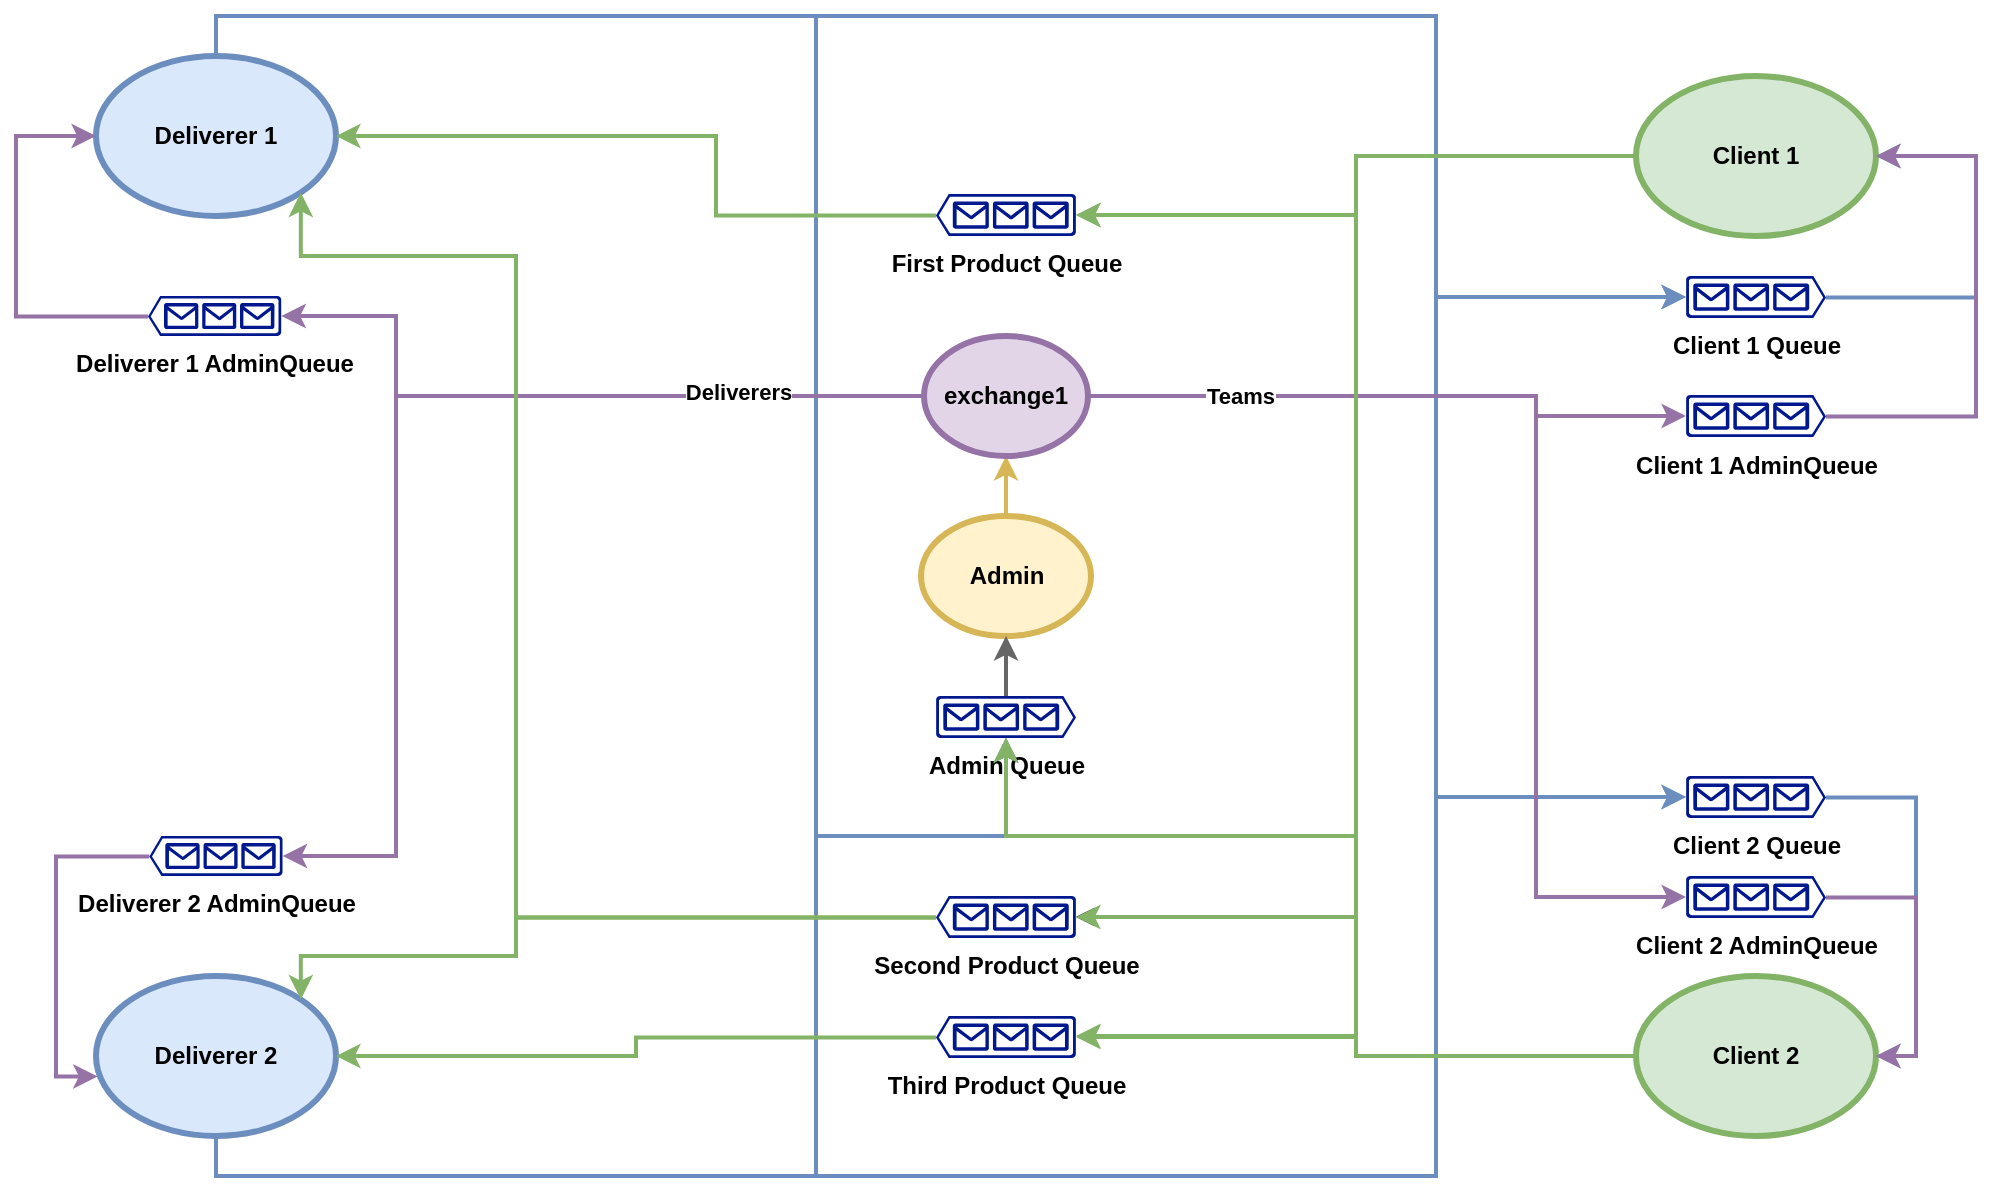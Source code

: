<mxfile version="14.4.9" type="device"><diagram id="5x-2mJpiiLIoOc9qQ1Mc" name="Page-1"><mxGraphModel dx="1221" dy="682" grid="1" gridSize="10" guides="1" tooltips="1" connect="1" arrows="1" fold="1" page="1" pageScale="1" pageWidth="1169" pageHeight="827" math="0" shadow="0"><root><mxCell id="0"/><mxCell id="1" parent="0"/><mxCell id="iiskDO-uZ-j5F6-tFdv9-51" style="edgeStyle=orthogonalEdgeStyle;rounded=0;orthogonalLoop=1;jettySize=auto;html=1;exitX=0.5;exitY=0;exitDx=0;exitDy=0;entryX=0;entryY=0.5;entryDx=0;entryDy=0;entryPerimeter=0;fillColor=#dae8fc;strokeColor=#6c8ebf;strokeWidth=2;" edge="1" parent="1" source="iiskDO-uZ-j5F6-tFdv9-3" target="iiskDO-uZ-j5F6-tFdv9-22"><mxGeometry relative="1" as="geometry"><Array as="points"><mxPoint x="195" y="124"/><mxPoint x="805" y="124"/><mxPoint x="805" y="265"/></Array></mxGeometry></mxCell><mxCell id="iiskDO-uZ-j5F6-tFdv9-52" style="edgeStyle=orthogonalEdgeStyle;rounded=0;orthogonalLoop=1;jettySize=auto;html=1;exitX=0.5;exitY=0;exitDx=0;exitDy=0;entryX=0;entryY=0.5;entryDx=0;entryDy=0;entryPerimeter=0;fillColor=#dae8fc;strokeColor=#6c8ebf;strokeWidth=2;" edge="1" parent="1" source="iiskDO-uZ-j5F6-tFdv9-3" target="iiskDO-uZ-j5F6-tFdv9-23"><mxGeometry relative="1" as="geometry"><Array as="points"><mxPoint x="195" y="124"/><mxPoint x="805" y="124"/><mxPoint x="805" y="515"/></Array></mxGeometry></mxCell><mxCell id="iiskDO-uZ-j5F6-tFdv9-56" style="edgeStyle=orthogonalEdgeStyle;rounded=0;orthogonalLoop=1;jettySize=auto;html=1;exitX=0.5;exitY=0;exitDx=0;exitDy=0;entryX=0.5;entryY=1;entryDx=0;entryDy=0;entryPerimeter=0;fillColor=#dae8fc;strokeColor=#6c8ebf;strokeWidth=2;" edge="1" parent="1" source="iiskDO-uZ-j5F6-tFdv9-3" target="iiskDO-uZ-j5F6-tFdv9-14"><mxGeometry relative="1" as="geometry"><mxPoint x="485" y="524" as="targetPoint"/><Array as="points"><mxPoint x="195" y="124"/><mxPoint x="495" y="124"/><mxPoint x="495" y="534"/><mxPoint x="590" y="534"/></Array></mxGeometry></mxCell><mxCell id="iiskDO-uZ-j5F6-tFdv9-3" value="&lt;b&gt;Deliverer 1&lt;/b&gt;" style="ellipse;whiteSpace=wrap;html=1;flipH=0;flipV=1;fillColor=#dae8fc;strokeColor=#6c8ebf;strokeWidth=3;" vertex="1" parent="1"><mxGeometry x="135" y="144" width="120" height="80" as="geometry"/></mxCell><mxCell id="iiskDO-uZ-j5F6-tFdv9-55" style="edgeStyle=orthogonalEdgeStyle;rounded=0;orthogonalLoop=1;jettySize=auto;html=1;exitX=0.5;exitY=1;exitDx=0;exitDy=0;entryX=0.5;entryY=1;entryDx=0;entryDy=0;entryPerimeter=0;fillColor=#dae8fc;strokeColor=#6c8ebf;strokeWidth=2;" edge="1" parent="1" source="iiskDO-uZ-j5F6-tFdv9-4" target="iiskDO-uZ-j5F6-tFdv9-14"><mxGeometry relative="1" as="geometry"><Array as="points"><mxPoint x="195" y="704"/><mxPoint x="495" y="704"/><mxPoint x="495" y="534"/><mxPoint x="590" y="534"/></Array></mxGeometry></mxCell><mxCell id="iiskDO-uZ-j5F6-tFdv9-61" style="edgeStyle=orthogonalEdgeStyle;rounded=0;orthogonalLoop=1;jettySize=auto;html=1;exitX=0.5;exitY=1;exitDx=0;exitDy=0;entryX=0;entryY=0.5;entryDx=0;entryDy=0;entryPerimeter=0;strokeColor=#6c8ebf;strokeWidth=2;fillColor=#dae8fc;" edge="1" parent="1" source="iiskDO-uZ-j5F6-tFdv9-4" target="iiskDO-uZ-j5F6-tFdv9-23"><mxGeometry relative="1" as="geometry"><Array as="points"><mxPoint x="195" y="704"/><mxPoint x="805" y="704"/><mxPoint x="805" y="515"/></Array></mxGeometry></mxCell><mxCell id="iiskDO-uZ-j5F6-tFdv9-62" style="edgeStyle=orthogonalEdgeStyle;rounded=0;orthogonalLoop=1;jettySize=auto;html=1;exitX=0.5;exitY=1;exitDx=0;exitDy=0;entryX=0;entryY=0.5;entryDx=0;entryDy=0;entryPerimeter=0;strokeColor=#6c8ebf;strokeWidth=2;fillColor=#dae8fc;" edge="1" parent="1" source="iiskDO-uZ-j5F6-tFdv9-4" target="iiskDO-uZ-j5F6-tFdv9-22"><mxGeometry relative="1" as="geometry"><Array as="points"><mxPoint x="195" y="704"/><mxPoint x="805" y="704"/><mxPoint x="805" y="265"/></Array></mxGeometry></mxCell><mxCell id="iiskDO-uZ-j5F6-tFdv9-4" value="&lt;b&gt;Deliverer 2&lt;/b&gt;" style="ellipse;whiteSpace=wrap;html=1;flipH=0;flipV=1;fillColor=#dae8fc;strokeColor=#6c8ebf;strokeWidth=3;" vertex="1" parent="1"><mxGeometry x="135" y="604" width="120" height="80" as="geometry"/></mxCell><mxCell id="iiskDO-uZ-j5F6-tFdv9-7" value="" style="edgeStyle=orthogonalEdgeStyle;rounded=0;orthogonalLoop=1;jettySize=auto;html=1;fillColor=#fff2cc;strokeColor=#d6b656;strokeWidth=2;" edge="1" parent="1" source="iiskDO-uZ-j5F6-tFdv9-5" target="iiskDO-uZ-j5F6-tFdv9-6"><mxGeometry relative="1" as="geometry"><Array as="points"><mxPoint x="590" y="369"/><mxPoint x="590" y="369"/></Array></mxGeometry></mxCell><mxCell id="iiskDO-uZ-j5F6-tFdv9-5" value="&lt;b&gt;Admin&lt;/b&gt;" style="ellipse;whiteSpace=wrap;html=1;strokeWidth=3;fillColor=#fff2cc;strokeColor=#d6b656;" vertex="1" parent="1"><mxGeometry x="547.5" y="374" width="85" height="60" as="geometry"/></mxCell><mxCell id="iiskDO-uZ-j5F6-tFdv9-29" style="edgeStyle=orthogonalEdgeStyle;rounded=0;orthogonalLoop=1;jettySize=auto;html=1;exitX=1;exitY=0.5;exitDx=0;exitDy=0;entryX=0;entryY=0.5;entryDx=0;entryDy=0;entryPerimeter=0;fillColor=#e1d5e7;strokeColor=#9673a6;strokeWidth=2;" edge="1" parent="1" source="iiskDO-uZ-j5F6-tFdv9-6" target="iiskDO-uZ-j5F6-tFdv9-24"><mxGeometry relative="1" as="geometry"><Array as="points"><mxPoint x="855" y="314"/><mxPoint x="855" y="324"/></Array></mxGeometry></mxCell><mxCell id="iiskDO-uZ-j5F6-tFdv9-31" style="edgeStyle=orthogonalEdgeStyle;rounded=0;orthogonalLoop=1;jettySize=auto;html=1;exitX=1;exitY=0.5;exitDx=0;exitDy=0;entryX=0;entryY=0.5;entryDx=0;entryDy=0;entryPerimeter=0;strokeWidth=2;fontStyle=1;fillColor=#e1d5e7;strokeColor=#9673a6;" edge="1" parent="1" source="iiskDO-uZ-j5F6-tFdv9-6" target="iiskDO-uZ-j5F6-tFdv9-26"><mxGeometry relative="1" as="geometry"><Array as="points"><mxPoint x="855" y="314"/><mxPoint x="855" y="565"/></Array></mxGeometry></mxCell><mxCell id="iiskDO-uZ-j5F6-tFdv9-57" value="&lt;b&gt;Teams&lt;/b&gt;" style="edgeLabel;html=1;align=center;verticalAlign=middle;resizable=0;points=[];" vertex="1" connectable="0" parent="iiskDO-uZ-j5F6-tFdv9-31"><mxGeometry x="-0.828" y="1" relative="1" as="geometry"><mxPoint x="28" y="1" as="offset"/></mxGeometry></mxCell><mxCell id="iiskDO-uZ-j5F6-tFdv9-47" style="edgeStyle=orthogonalEdgeStyle;rounded=0;orthogonalLoop=1;jettySize=auto;html=1;exitX=0;exitY=0.5;exitDx=0;exitDy=0;entryX=0;entryY=0.5;entryDx=0;entryDy=0;entryPerimeter=0;fillColor=#e1d5e7;strokeColor=#9673a6;strokeWidth=2;" edge="1" parent="1" source="iiskDO-uZ-j5F6-tFdv9-6" target="iiskDO-uZ-j5F6-tFdv9-41"><mxGeometry relative="1" as="geometry"><Array as="points"><mxPoint x="285" y="314"/><mxPoint x="285" y="274"/></Array></mxGeometry></mxCell><mxCell id="iiskDO-uZ-j5F6-tFdv9-48" style="edgeStyle=orthogonalEdgeStyle;rounded=0;orthogonalLoop=1;jettySize=auto;html=1;exitX=0;exitY=0.5;exitDx=0;exitDy=0;entryX=0;entryY=0.5;entryDx=0;entryDy=0;entryPerimeter=0;fillColor=#e1d5e7;strokeColor=#9673a6;strokeWidth=2;" edge="1" parent="1" source="iiskDO-uZ-j5F6-tFdv9-6" target="iiskDO-uZ-j5F6-tFdv9-43"><mxGeometry relative="1" as="geometry"><Array as="points"><mxPoint x="285" y="314"/><mxPoint x="285" y="544"/></Array></mxGeometry></mxCell><mxCell id="iiskDO-uZ-j5F6-tFdv9-58" value="&lt;b&gt;Deliverers&lt;/b&gt;" style="edgeLabel;html=1;align=center;verticalAlign=middle;resizable=0;points=[];" vertex="1" connectable="0" parent="iiskDO-uZ-j5F6-tFdv9-48"><mxGeometry x="-0.66" y="-2" relative="1" as="geometry"><mxPoint as="offset"/></mxGeometry></mxCell><mxCell id="iiskDO-uZ-j5F6-tFdv9-6" value="&lt;b&gt;exchange1&lt;/b&gt;" style="ellipse;whiteSpace=wrap;html=1;strokeWidth=3;fillColor=#e1d5e7;strokeColor=#9673a6;" vertex="1" parent="1"><mxGeometry x="549" y="284" width="82" height="60" as="geometry"/></mxCell><mxCell id="iiskDO-uZ-j5F6-tFdv9-15" value="" style="edgeStyle=orthogonalEdgeStyle;rounded=0;orthogonalLoop=1;jettySize=auto;html=1;fillColor=#f5f5f5;strokeColor=#666666;strokeWidth=2;" edge="1" parent="1" source="iiskDO-uZ-j5F6-tFdv9-14" target="iiskDO-uZ-j5F6-tFdv9-5"><mxGeometry relative="1" as="geometry"/></mxCell><mxCell id="iiskDO-uZ-j5F6-tFdv9-14" value="&lt;b&gt;Admin Queue&lt;/b&gt;" style="aspect=fixed;pointerEvents=1;shadow=0;dashed=0;html=1;strokeColor=none;labelPosition=center;verticalLabelPosition=bottom;verticalAlign=top;align=center;fillColor=#00188D;shape=mxgraph.azure.queue_generic" vertex="1" parent="1"><mxGeometry x="555" y="464" width="70" height="21" as="geometry"/></mxCell><mxCell id="iiskDO-uZ-j5F6-tFdv9-38" style="edgeStyle=orthogonalEdgeStyle;rounded=0;orthogonalLoop=1;jettySize=auto;html=1;exitX=0;exitY=0.5;exitDx=0;exitDy=0;entryX=0;entryY=0.5;entryDx=0;entryDy=0;entryPerimeter=0;fillColor=#d5e8d4;strokeColor=#82b366;strokeWidth=2;" edge="1" parent="1" source="iiskDO-uZ-j5F6-tFdv9-16" target="iiskDO-uZ-j5F6-tFdv9-18"><mxGeometry relative="1" as="geometry"/></mxCell><mxCell id="iiskDO-uZ-j5F6-tFdv9-39" style="edgeStyle=orthogonalEdgeStyle;rounded=0;orthogonalLoop=1;jettySize=auto;html=1;exitX=0;exitY=0.5;exitDx=0;exitDy=0;entryX=0;entryY=0.5;entryDx=0;entryDy=0;entryPerimeter=0;" edge="1" parent="1" source="iiskDO-uZ-j5F6-tFdv9-16" target="iiskDO-uZ-j5F6-tFdv9-20"><mxGeometry relative="1" as="geometry"/></mxCell><mxCell id="iiskDO-uZ-j5F6-tFdv9-53" style="edgeStyle=orthogonalEdgeStyle;rounded=0;orthogonalLoop=1;jettySize=auto;html=1;exitX=0;exitY=0.5;exitDx=0;exitDy=0;entryX=0.5;entryY=1;entryDx=0;entryDy=0;entryPerimeter=0;fillColor=#d5e8d4;strokeColor=#82b366;strokeWidth=2;" edge="1" parent="1" source="iiskDO-uZ-j5F6-tFdv9-16" target="iiskDO-uZ-j5F6-tFdv9-14"><mxGeometry relative="1" as="geometry"><Array as="points"><mxPoint x="765" y="194"/><mxPoint x="765" y="534"/><mxPoint x="590" y="534"/></Array></mxGeometry></mxCell><mxCell id="iiskDO-uZ-j5F6-tFdv9-67" style="edgeStyle=orthogonalEdgeStyle;rounded=0;orthogonalLoop=1;jettySize=auto;html=1;exitX=0;exitY=0.5;exitDx=0;exitDy=0;strokeColor=#82b366;strokeWidth=2;fillColor=#d5e8d4;" edge="1" parent="1" source="iiskDO-uZ-j5F6-tFdv9-16"><mxGeometry relative="1" as="geometry"><mxPoint x="625" y="634" as="targetPoint"/><Array as="points"><mxPoint x="765" y="194"/><mxPoint x="765" y="634"/></Array></mxGeometry></mxCell><mxCell id="iiskDO-uZ-j5F6-tFdv9-16" value="&lt;b&gt;Client 1&lt;/b&gt;" style="ellipse;whiteSpace=wrap;html=1;flipH=0;flipV=1;fillColor=#d5e8d4;strokeColor=#82b366;strokeWidth=3;" vertex="1" parent="1"><mxGeometry x="905" y="154" width="120" height="80" as="geometry"/></mxCell><mxCell id="iiskDO-uZ-j5F6-tFdv9-40" style="edgeStyle=orthogonalEdgeStyle;rounded=0;orthogonalLoop=1;jettySize=auto;html=1;exitX=0;exitY=0.5;exitDx=0;exitDy=0;entryX=0;entryY=0.5;entryDx=0;entryDy=0;entryPerimeter=0;fillColor=#d5e8d4;strokeColor=#82b366;strokeWidth=2;" edge="1" parent="1" source="iiskDO-uZ-j5F6-tFdv9-17" target="iiskDO-uZ-j5F6-tFdv9-20"><mxGeometry relative="1" as="geometry"/></mxCell><mxCell id="iiskDO-uZ-j5F6-tFdv9-54" style="edgeStyle=orthogonalEdgeStyle;rounded=0;orthogonalLoop=1;jettySize=auto;html=1;exitX=0;exitY=0.5;exitDx=0;exitDy=0;entryX=0.5;entryY=1;entryDx=0;entryDy=0;entryPerimeter=0;fillColor=#d5e8d4;strokeColor=#82b366;strokeWidth=2;" edge="1" parent="1" source="iiskDO-uZ-j5F6-tFdv9-17" target="iiskDO-uZ-j5F6-tFdv9-14"><mxGeometry relative="1" as="geometry"><Array as="points"><mxPoint x="765" y="644"/><mxPoint x="765" y="534"/><mxPoint x="590" y="534"/></Array></mxGeometry></mxCell><mxCell id="iiskDO-uZ-j5F6-tFdv9-64" style="edgeStyle=orthogonalEdgeStyle;rounded=0;orthogonalLoop=1;jettySize=auto;html=1;exitX=0;exitY=0.5;exitDx=0;exitDy=0;entryX=0;entryY=0.5;entryDx=0;entryDy=0;entryPerimeter=0;strokeColor=#82b366;strokeWidth=2;fillColor=#d5e8d4;" edge="1" parent="1" source="iiskDO-uZ-j5F6-tFdv9-17" target="iiskDO-uZ-j5F6-tFdv9-18"><mxGeometry relative="1" as="geometry"/></mxCell><mxCell id="iiskDO-uZ-j5F6-tFdv9-66" style="edgeStyle=orthogonalEdgeStyle;rounded=0;orthogonalLoop=1;jettySize=auto;html=1;exitX=0;exitY=0.5;exitDx=0;exitDy=0;entryX=0;entryY=0.5;entryDx=0;entryDy=0;entryPerimeter=0;strokeColor=#82b366;strokeWidth=2;fillColor=#d5e8d4;" edge="1" parent="1" source="iiskDO-uZ-j5F6-tFdv9-17" target="iiskDO-uZ-j5F6-tFdv9-65"><mxGeometry relative="1" as="geometry"/></mxCell><mxCell id="iiskDO-uZ-j5F6-tFdv9-17" value="&lt;b&gt;Client 2&lt;br&gt;&lt;/b&gt;" style="ellipse;whiteSpace=wrap;html=1;flipH=0;flipV=1;fillColor=#d5e8d4;strokeColor=#82b366;strokeWidth=3;" vertex="1" parent="1"><mxGeometry x="905" y="604" width="120" height="80" as="geometry"/></mxCell><mxCell id="iiskDO-uZ-j5F6-tFdv9-34" style="edgeStyle=orthogonalEdgeStyle;rounded=0;orthogonalLoop=1;jettySize=auto;html=1;exitX=1;exitY=0.51;exitDx=0;exitDy=0;exitPerimeter=0;fillColor=#d5e8d4;strokeColor=#82b366;strokeWidth=2;entryX=1;entryY=0.5;entryDx=0;entryDy=0;" edge="1" parent="1" source="iiskDO-uZ-j5F6-tFdv9-18" target="iiskDO-uZ-j5F6-tFdv9-3"><mxGeometry relative="1" as="geometry"><mxPoint x="335" y="154" as="targetPoint"/><Array as="points"><mxPoint x="445" y="224"/><mxPoint x="445" y="184"/></Array></mxGeometry></mxCell><mxCell id="iiskDO-uZ-j5F6-tFdv9-18" value="&lt;b&gt;First Product Queue&lt;br&gt;&lt;/b&gt;" style="aspect=fixed;pointerEvents=1;shadow=0;dashed=0;html=1;strokeColor=none;labelPosition=center;verticalLabelPosition=bottom;verticalAlign=top;align=center;fillColor=#00188D;shape=mxgraph.azure.queue_generic;flipH=1;" vertex="1" parent="1"><mxGeometry x="555" y="213" width="70" height="21" as="geometry"/></mxCell><mxCell id="iiskDO-uZ-j5F6-tFdv9-36" style="edgeStyle=orthogonalEdgeStyle;rounded=0;orthogonalLoop=1;jettySize=auto;html=1;exitX=1;exitY=0.51;exitDx=0;exitDy=0;exitPerimeter=0;fillColor=#d5e8d4;strokeColor=#82b366;strokeWidth=2;entryX=1;entryY=0;entryDx=0;entryDy=0;" edge="1" parent="1" source="iiskDO-uZ-j5F6-tFdv9-20" target="iiskDO-uZ-j5F6-tFdv9-4"><mxGeometry relative="1" as="geometry"><Array as="points"><mxPoint x="345" y="575"/><mxPoint x="345" y="594"/><mxPoint x="237" y="594"/></Array></mxGeometry></mxCell><mxCell id="iiskDO-uZ-j5F6-tFdv9-37" style="edgeStyle=orthogonalEdgeStyle;rounded=0;orthogonalLoop=1;jettySize=auto;html=1;exitX=1;exitY=0.51;exitDx=0;exitDy=0;exitPerimeter=0;fillColor=#d5e8d4;strokeColor=#82b366;strokeWidth=2;entryX=1;entryY=1;entryDx=0;entryDy=0;" edge="1" parent="1" source="iiskDO-uZ-j5F6-tFdv9-20" target="iiskDO-uZ-j5F6-tFdv9-3"><mxGeometry relative="1" as="geometry"><Array as="points"><mxPoint x="345" y="575"/><mxPoint x="345" y="244"/><mxPoint x="237" y="244"/></Array></mxGeometry></mxCell><mxCell id="iiskDO-uZ-j5F6-tFdv9-20" value="&lt;b&gt;Second Product Queue&lt;br&gt;&lt;/b&gt;" style="aspect=fixed;pointerEvents=1;shadow=0;dashed=0;html=1;strokeColor=none;labelPosition=center;verticalLabelPosition=bottom;verticalAlign=top;align=center;fillColor=#00188D;shape=mxgraph.azure.queue_generic;direction=east;flipH=1;" vertex="1" parent="1"><mxGeometry x="555" y="564" width="70" height="21" as="geometry"/></mxCell><mxCell id="iiskDO-uZ-j5F6-tFdv9-50" style="edgeStyle=orthogonalEdgeStyle;rounded=0;orthogonalLoop=1;jettySize=auto;html=1;exitX=1;exitY=0.51;exitDx=0;exitDy=0;exitPerimeter=0;fillColor=#dae8fc;strokeColor=#6c8ebf;strokeWidth=2;" edge="1" parent="1" source="iiskDO-uZ-j5F6-tFdv9-22"><mxGeometry relative="1" as="geometry"><mxPoint x="1025" y="194" as="targetPoint"/><Array as="points"><mxPoint x="1075" y="265"/><mxPoint x="1075" y="194"/></Array></mxGeometry></mxCell><mxCell id="iiskDO-uZ-j5F6-tFdv9-22" value="&lt;b&gt;Client 1 Queue&lt;br&gt;&lt;/b&gt;" style="aspect=fixed;pointerEvents=1;shadow=0;dashed=0;html=1;strokeColor=none;labelPosition=center;verticalLabelPosition=bottom;verticalAlign=top;align=center;fillColor=#00188D;shape=mxgraph.azure.queue_generic" vertex="1" parent="1"><mxGeometry x="930" y="254" width="70" height="21" as="geometry"/></mxCell><mxCell id="iiskDO-uZ-j5F6-tFdv9-33" style="edgeStyle=orthogonalEdgeStyle;rounded=0;orthogonalLoop=1;jettySize=auto;html=1;exitX=1;exitY=0.51;exitDx=0;exitDy=0;exitPerimeter=0;fillColor=#dae8fc;strokeColor=#6c8ebf;strokeWidth=2;entryX=1;entryY=0.5;entryDx=0;entryDy=0;" edge="1" parent="1" source="iiskDO-uZ-j5F6-tFdv9-23" target="iiskDO-uZ-j5F6-tFdv9-17"><mxGeometry relative="1" as="geometry"><mxPoint x="1045" y="564" as="targetPoint"/></mxGeometry></mxCell><mxCell id="iiskDO-uZ-j5F6-tFdv9-23" value="&lt;b&gt;Client 2 Queue&lt;br&gt;&lt;/b&gt;" style="aspect=fixed;pointerEvents=1;shadow=0;dashed=0;html=1;strokeColor=none;labelPosition=center;verticalLabelPosition=bottom;verticalAlign=top;align=center;fillColor=#00188D;shape=mxgraph.azure.queue_generic" vertex="1" parent="1"><mxGeometry x="930" y="504" width="70" height="21" as="geometry"/></mxCell><mxCell id="iiskDO-uZ-j5F6-tFdv9-49" style="edgeStyle=orthogonalEdgeStyle;rounded=0;orthogonalLoop=1;jettySize=auto;html=1;exitX=1;exitY=0.51;exitDx=0;exitDy=0;exitPerimeter=0;entryX=1;entryY=0.5;entryDx=0;entryDy=0;fillColor=#e1d5e7;strokeColor=#9673a6;strokeWidth=2;" edge="1" parent="1" source="iiskDO-uZ-j5F6-tFdv9-24" target="iiskDO-uZ-j5F6-tFdv9-16"><mxGeometry relative="1" as="geometry"><Array as="points"><mxPoint x="1075" y="324"/><mxPoint x="1075" y="194"/></Array></mxGeometry></mxCell><mxCell id="iiskDO-uZ-j5F6-tFdv9-24" value="&lt;b&gt;Client 1 AdminQueue&lt;br&gt;&lt;/b&gt;" style="aspect=fixed;pointerEvents=1;shadow=0;dashed=0;html=1;strokeColor=none;labelPosition=center;verticalLabelPosition=bottom;verticalAlign=top;align=center;fillColor=#00188D;shape=mxgraph.azure.queue_generic" vertex="1" parent="1"><mxGeometry x="930" y="313.5" width="70" height="21" as="geometry"/></mxCell><mxCell id="iiskDO-uZ-j5F6-tFdv9-32" style="edgeStyle=orthogonalEdgeStyle;rounded=0;orthogonalLoop=1;jettySize=auto;html=1;exitX=1;exitY=0.51;exitDx=0;exitDy=0;exitPerimeter=0;entryX=1;entryY=0.5;entryDx=0;entryDy=0;fillColor=#e1d5e7;strokeColor=#9673a6;strokeWidth=2;" edge="1" parent="1" source="iiskDO-uZ-j5F6-tFdv9-26" target="iiskDO-uZ-j5F6-tFdv9-17"><mxGeometry relative="1" as="geometry"/></mxCell><mxCell id="iiskDO-uZ-j5F6-tFdv9-26" value="&lt;b&gt;Client 2 AdminQueue&lt;br&gt;&lt;/b&gt;" style="aspect=fixed;pointerEvents=1;shadow=0;dashed=0;html=1;strokeColor=none;labelPosition=center;verticalLabelPosition=bottom;verticalAlign=top;align=center;fillColor=#00188D;shape=mxgraph.azure.queue_generic" vertex="1" parent="1"><mxGeometry x="930" y="554" width="70" height="21" as="geometry"/></mxCell><mxCell id="iiskDO-uZ-j5F6-tFdv9-45" style="edgeStyle=orthogonalEdgeStyle;rounded=0;orthogonalLoop=1;jettySize=auto;html=1;exitX=1;exitY=0.51;exitDx=0;exitDy=0;exitPerimeter=0;entryX=0;entryY=0.5;entryDx=0;entryDy=0;fillColor=#e1d5e7;strokeColor=#9673a6;strokeWidth=2;" edge="1" parent="1" source="iiskDO-uZ-j5F6-tFdv9-41" target="iiskDO-uZ-j5F6-tFdv9-3"><mxGeometry relative="1" as="geometry"><Array as="points"><mxPoint x="95" y="274"/><mxPoint x="95" y="184"/></Array></mxGeometry></mxCell><mxCell id="iiskDO-uZ-j5F6-tFdv9-41" value="&lt;b&gt;Deliverer 1 AdminQueue&lt;br&gt;&lt;/b&gt;" style="aspect=fixed;pointerEvents=1;shadow=0;dashed=0;html=1;strokeColor=none;labelPosition=center;verticalLabelPosition=bottom;verticalAlign=top;align=center;fillColor=#00188D;shape=mxgraph.azure.queue_generic;flipH=1;" vertex="1" parent="1"><mxGeometry x="161" y="264" width="66.67" height="20" as="geometry"/></mxCell><mxCell id="iiskDO-uZ-j5F6-tFdv9-44" style="edgeStyle=orthogonalEdgeStyle;rounded=0;orthogonalLoop=1;jettySize=auto;html=1;exitX=1;exitY=0.51;exitDx=0;exitDy=0;exitPerimeter=0;entryX=0.007;entryY=0.372;entryDx=0;entryDy=0;entryPerimeter=0;fillColor=#e1d5e7;strokeColor=#9673a6;strokeWidth=2;" edge="1" parent="1" source="iiskDO-uZ-j5F6-tFdv9-43" target="iiskDO-uZ-j5F6-tFdv9-4"><mxGeometry relative="1" as="geometry"/></mxCell><mxCell id="iiskDO-uZ-j5F6-tFdv9-43" value="&lt;b&gt;Deliverer 2 AdminQueue&lt;br&gt;&lt;/b&gt;" style="aspect=fixed;pointerEvents=1;shadow=0;dashed=0;html=1;strokeColor=none;labelPosition=center;verticalLabelPosition=bottom;verticalAlign=top;align=center;fillColor=#00188D;shape=mxgraph.azure.queue_generic;flipH=1;" vertex="1" parent="1"><mxGeometry x="161.66" y="534" width="66.67" height="20" as="geometry"/></mxCell><mxCell id="iiskDO-uZ-j5F6-tFdv9-68" style="edgeStyle=orthogonalEdgeStyle;rounded=0;orthogonalLoop=1;jettySize=auto;html=1;exitX=1;exitY=0.51;exitDx=0;exitDy=0;exitPerimeter=0;entryX=1;entryY=0.5;entryDx=0;entryDy=0;strokeColor=#82b366;strokeWidth=2;fillColor=#d5e8d4;" edge="1" parent="1" source="iiskDO-uZ-j5F6-tFdv9-65" target="iiskDO-uZ-j5F6-tFdv9-4"><mxGeometry relative="1" as="geometry"/></mxCell><mxCell id="iiskDO-uZ-j5F6-tFdv9-65" value="&lt;b&gt;Third Product Queue&lt;br&gt;&lt;/b&gt;" style="aspect=fixed;pointerEvents=1;shadow=0;dashed=0;html=1;strokeColor=none;labelPosition=center;verticalLabelPosition=bottom;verticalAlign=top;align=center;fillColor=#00188D;shape=mxgraph.azure.queue_generic;direction=east;flipH=1;" vertex="1" parent="1"><mxGeometry x="555" y="624" width="70" height="21" as="geometry"/></mxCell></root></mxGraphModel></diagram></mxfile>